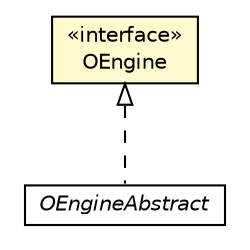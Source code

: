 #!/usr/local/bin/dot
#
# Class diagram 
# Generated by UMLGraph version R5_6-24-gf6e263 (http://www.umlgraph.org/)
#

digraph G {
	edge [fontname="Helvetica",fontsize=10,labelfontname="Helvetica",labelfontsize=10];
	node [fontname="Helvetica",fontsize=10,shape=plaintext];
	nodesep=0.25;
	ranksep=0.5;
	// com.orientechnologies.orient.core.engine.OEngineAbstract
	c1690978 [label=<<table title="com.orientechnologies.orient.core.engine.OEngineAbstract" border="0" cellborder="1" cellspacing="0" cellpadding="2" port="p" href="./OEngineAbstract.html">
		<tr><td><table border="0" cellspacing="0" cellpadding="1">
<tr><td align="center" balign="center"><font face="Helvetica-Oblique"> OEngineAbstract </font></td></tr>
		</table></td></tr>
		</table>>, URL="./OEngineAbstract.html", fontname="Helvetica", fontcolor="black", fontsize=10.0];
	// com.orientechnologies.orient.core.engine.OEngine
	c1690980 [label=<<table title="com.orientechnologies.orient.core.engine.OEngine" border="0" cellborder="1" cellspacing="0" cellpadding="2" port="p" bgcolor="lemonChiffon" href="./OEngine.html">
		<tr><td><table border="0" cellspacing="0" cellpadding="1">
<tr><td align="center" balign="center"> &#171;interface&#187; </td></tr>
<tr><td align="center" balign="center"> OEngine </td></tr>
		</table></td></tr>
		</table>>, URL="./OEngine.html", fontname="Helvetica", fontcolor="black", fontsize=10.0];
	//com.orientechnologies.orient.core.engine.OEngineAbstract implements com.orientechnologies.orient.core.engine.OEngine
	c1690980:p -> c1690978:p [dir=back,arrowtail=empty,style=dashed];
}

